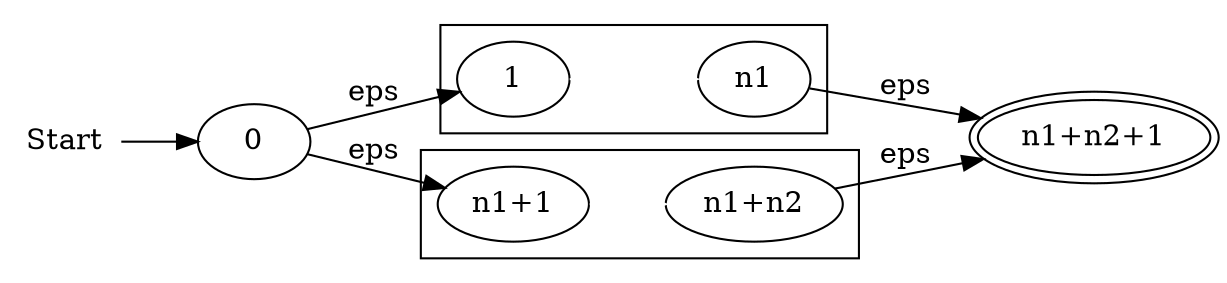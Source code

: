 digraph G {
    rankdir=LR;    
    Start->0;
    
    Start [shape = plaintext];
    subgraph cluster0 {
        1 -> n1 [ color = white ];
    };
    subgraph cluster1 {
        "n1+1" -> "n1+n2" [ color = white ];
    };
    0 -> 1 [ label = eps ];
    0 -> "n1+1" [ label = eps ];
    n1 -> "n1+n2+1" [ label = eps ];
    "n1+n2" -> "n1+n2+1" [ label = eps ];    
    "n1+n2+1" [ peripheries = 2 ];

}
